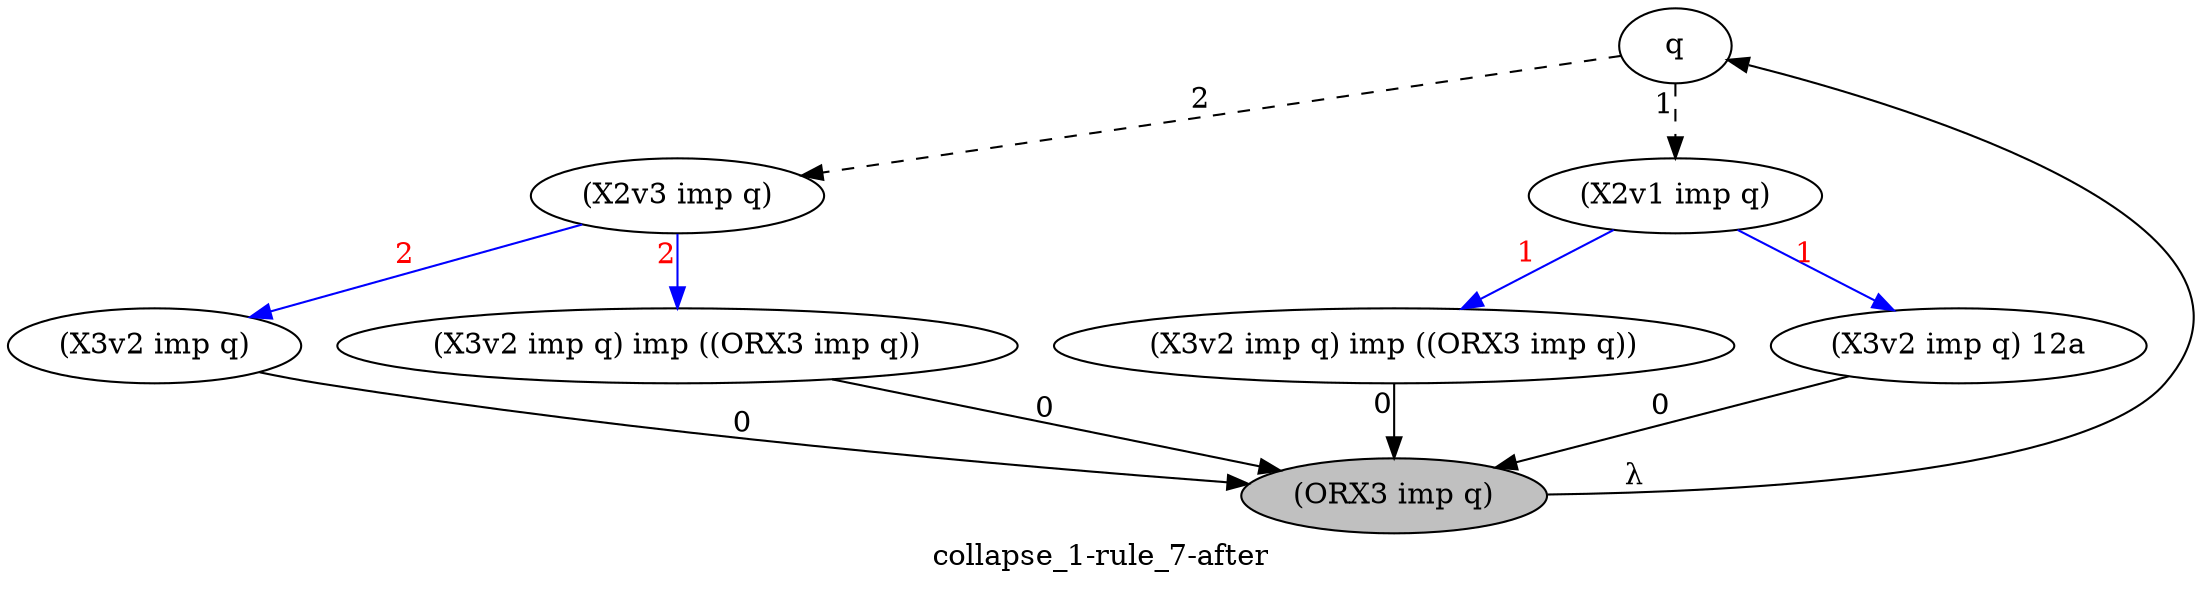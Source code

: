 strict digraph  {
	graph [collapsed_nodes="['34']",
		label="collapse_1-rule_7-after"
	];
	node [label="\N"];
	39	 [ancestor_target=False,
		formula=q,
		hypothesis=False,
		label=q];
	40	 [ancestor_target=False,
		formula="(X2v3 imp q)",
		hypothesis=False,
		label="(X2v3 imp q)"];
	39 -> 40	 [ancestor=False,
		composed=True,
		dependencies=01001001100000000000000000000000001010000000000000000000,
		style=dashed,
		xlabel=2];
	107	 [ancestor_target=False,
		formula="(X2v1 imp q)",
		hypothesis=False,
		label="(X2v1 imp q)"];
	39 -> 107	 [ancestor=False,
		composed=True,
		dependencies=00001000000000000000001000001000001000000100000000001000,
		style=dashed,
		xlabel=1];
	29	 [ancestor_target=True,
		formula="(X3v2 imp q)",
		hypothesis=False,
		label="(X3v2 imp q)"];
	34	 [ancestor_target=False,
		fillcolor=grey,
		formula="(ORX3 imp q)",
		hypothesis=False,
		label="(ORX3 imp q)",
		style=filled];
	29 -> 34	 [ancestor=False,
		dependencies=00010000100000000000000000000000000000000000000000000000,
		xlabel=0];
	35	 [ancestor_target=True,
		formula="(X3v2 imp q) imp ((ORX3 imp q))",
		hypothesis=False,
		label="(X3v2 imp q) imp ((ORX3 imp q))"];
	35 -> 34	 [ancestor=False,
		dependencies=01010001000000000000000000000000001010000000000000000000,
		xlabel=0];
	34 -> 39	 [ancestor=False,
		dependencies=None,
		xlabel=<&#955;>];
	40 -> 29	 [ancestor=True,
		color=blue,
		fontcolor=red,
		path=2,
		xlabel=2];
	40 -> 35	 [ancestor=True,
		color=blue,
		fontcolor=red,
		path=2,
		xlabel=2];
	102	 [ancestor_target=True,
		formula="(X3v2 imp q) imp ((ORX3 imp q))",
		hypothesis=False,
		label="(X3v2 imp q) imp ((ORX3 imp q))"];
	102 -> 34	 [ancestor=False,
		dependencies=00000000000000000000001000001000001000000100000000001000,
		xlabel=0];
	107 -> 102	 [ancestor=True,
		color=blue,
		fontcolor=red,
		path=1,
		xlabel=1];
	96	 [ancestor_target=True,
		formula="(X3v2 imp q) 12a",
		hypothesis=False,
		label="(X3v2 imp q) 12a"];
	107 -> 96	 [ancestor=True,
		color=blue,
		fontcolor=red,
		path=1,
		xlabel=1];
	96 -> 34	 [ancestor=False,
		dependencies=00000000000000000000000000000000000000000000000000000000,
		xlabel=0];
}
